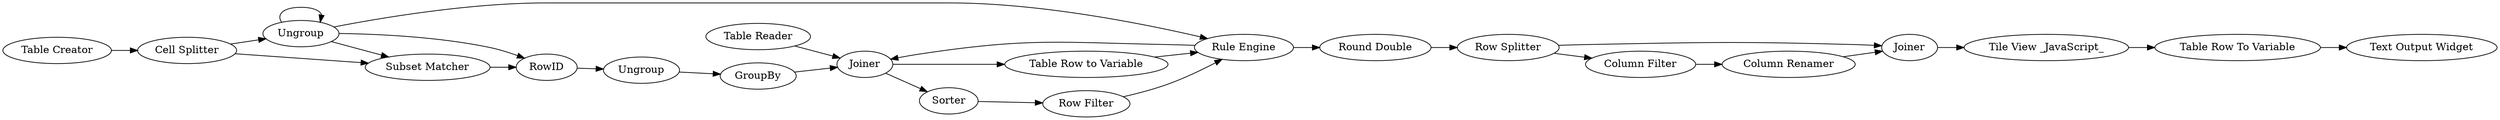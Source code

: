 digraph {
	115 -> 116
	123 -> 123
	136 -> 138
	134 -> 136
	135 -> 134
	116 -> 123
	123 -> 119
	125 -> 126
	118 -> 120
	129 -> 127
	127 -> 135
	114 -> 119
	127 -> 136
	126 -> 122
	121 -> 70
	124 -> 122
	138 -> 139
	126 -> 129
	122 -> 121
	70 -> 126
	120 -> 122
	119 -> 118
	123 -> 114
	122 -> 125
	139 -> 140
	123 -> 126
	116 -> 114
	126 [label="Rule Engine"]
	136 [label=Joiner]
	138 [label="Tile View _JavaScript_"]
	122 [label=Joiner]
	121 [label=Sorter]
	119 [label=RowID]
	114 [label="Subset Matcher"]
	129 [label="Round Double"]
	123 [label=Ungroup]
	125 [label="Table Row to Variable"]
	115 [label="Table Creator"]
	127 [label="Row Splitter"]
	124 [label="Table Reader"]
	135 [label="Column Filter"]
	134 [label="Column Renamer"]
	120 [label=GroupBy]
	139 [label="Table Row To Variable"]
	70 [label="Row Filter"]
	140 [label="Text Output Widget"]
	118 [label=Ungroup]
	116 [label="Cell Splitter"]
	rankdir=LR
}
